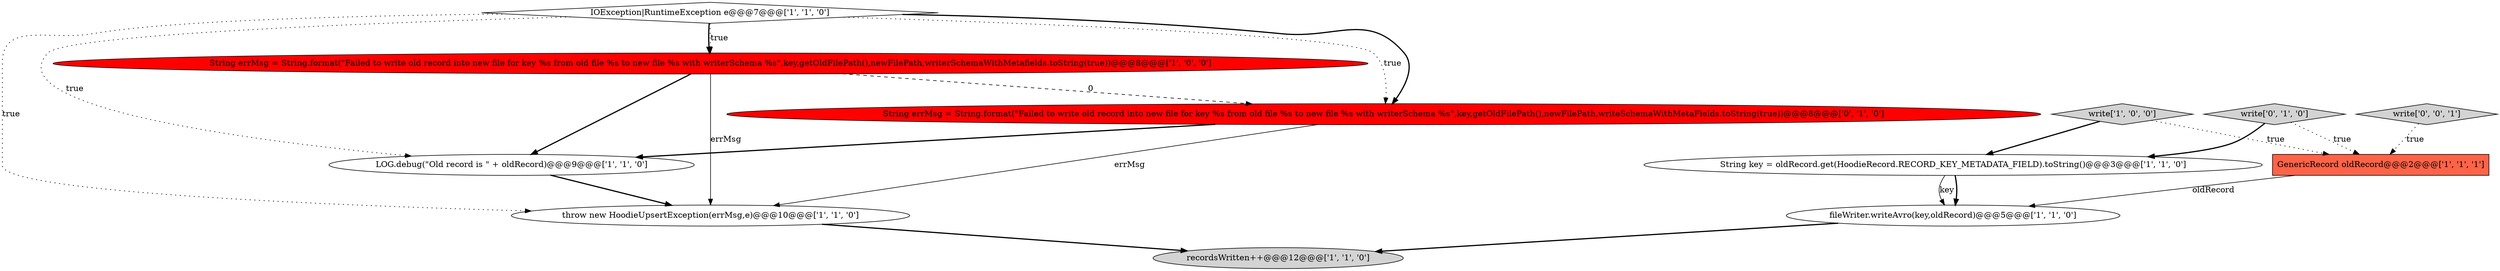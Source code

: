digraph {
1 [style = filled, label = "LOG.debug(\"Old record is \" + oldRecord)@@@9@@@['1', '1', '0']", fillcolor = white, shape = ellipse image = "AAA0AAABBB1BBB"];
4 [style = filled, label = "recordsWritten++@@@12@@@['1', '1', '0']", fillcolor = lightgray, shape = ellipse image = "AAA0AAABBB1BBB"];
2 [style = filled, label = "throw new HoodieUpsertException(errMsg,e)@@@10@@@['1', '1', '0']", fillcolor = white, shape = ellipse image = "AAA0AAABBB1BBB"];
8 [style = filled, label = "fileWriter.writeAvro(key,oldRecord)@@@5@@@['1', '1', '0']", fillcolor = white, shape = ellipse image = "AAA0AAABBB1BBB"];
3 [style = filled, label = "String errMsg = String.format(\"Failed to write old record into new file for key %s from old file %s to new file %s with writerSchema %s\",key,getOldFilePath(),newFilePath,writerSchemaWithMetafields.toString(true))@@@8@@@['1', '0', '0']", fillcolor = red, shape = ellipse image = "AAA1AAABBB1BBB"];
0 [style = filled, label = "GenericRecord oldRecord@@@2@@@['1', '1', '1']", fillcolor = tomato, shape = box image = "AAA0AAABBB1BBB"];
9 [style = filled, label = "write['0', '1', '0']", fillcolor = lightgray, shape = diamond image = "AAA0AAABBB2BBB"];
7 [style = filled, label = "write['1', '0', '0']", fillcolor = lightgray, shape = diamond image = "AAA0AAABBB1BBB"];
5 [style = filled, label = "String key = oldRecord.get(HoodieRecord.RECORD_KEY_METADATA_FIELD).toString()@@@3@@@['1', '1', '0']", fillcolor = white, shape = ellipse image = "AAA0AAABBB1BBB"];
6 [style = filled, label = "IOException|RuntimeException e@@@7@@@['1', '1', '0']", fillcolor = white, shape = diamond image = "AAA0AAABBB1BBB"];
10 [style = filled, label = "String errMsg = String.format(\"Failed to write old record into new file for key %s from old file %s to new file %s with writerSchema %s\",key,getOldFilePath(),newFilePath,writeSchemaWithMetaFields.toString(true))@@@8@@@['0', '1', '0']", fillcolor = red, shape = ellipse image = "AAA1AAABBB2BBB"];
11 [style = filled, label = "write['0', '0', '1']", fillcolor = lightgray, shape = diamond image = "AAA0AAABBB3BBB"];
6->3 [style = bold, label=""];
5->8 [style = bold, label=""];
9->0 [style = dotted, label="true"];
3->1 [style = bold, label=""];
6->1 [style = dotted, label="true"];
7->0 [style = dotted, label="true"];
2->4 [style = bold, label=""];
6->10 [style = dotted, label="true"];
0->8 [style = solid, label="oldRecord"];
7->5 [style = bold, label=""];
6->2 [style = dotted, label="true"];
11->0 [style = dotted, label="true"];
6->10 [style = bold, label=""];
5->8 [style = solid, label="key"];
9->5 [style = bold, label=""];
10->2 [style = solid, label="errMsg"];
1->2 [style = bold, label=""];
3->10 [style = dashed, label="0"];
3->2 [style = solid, label="errMsg"];
8->4 [style = bold, label=""];
6->3 [style = dotted, label="true"];
10->1 [style = bold, label=""];
}
